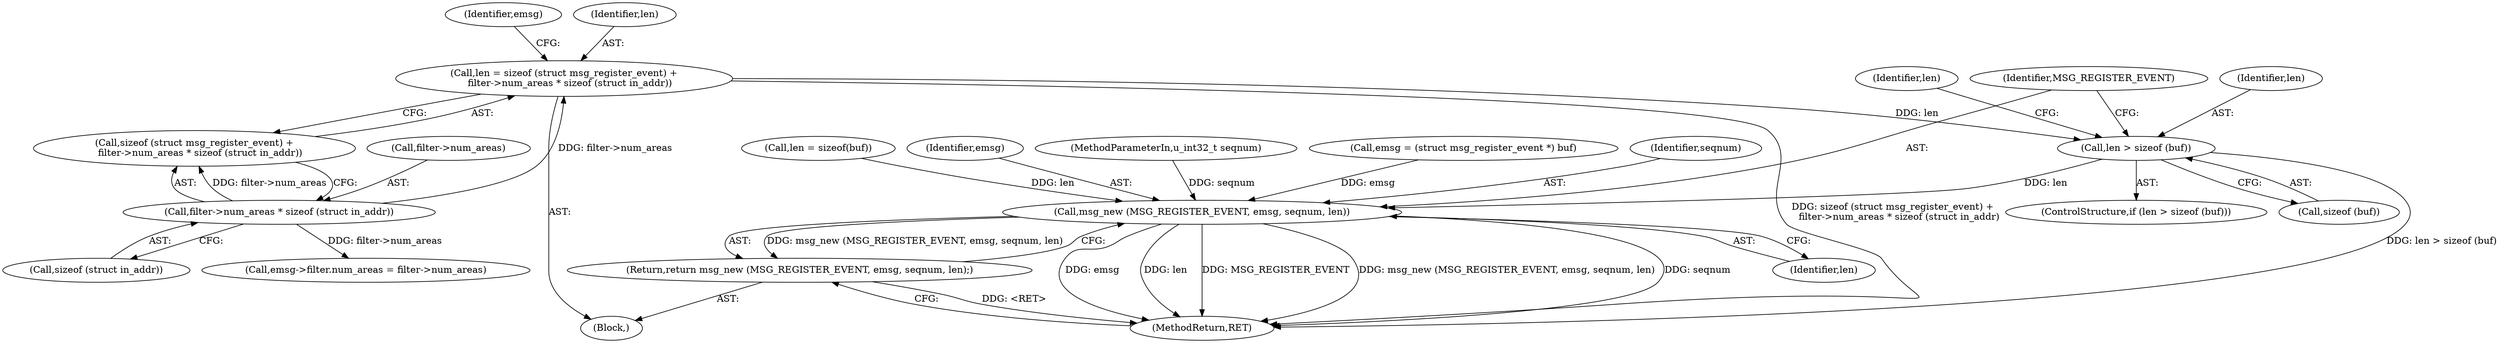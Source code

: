 digraph "0_savannah_3f872fe60463a931c5c766dbf8c36870c0023e88@API" {
"1000153" [label="(Call,len > sizeof (buf))"];
"1000113" [label="(Call,len = sizeof (struct msg_register_event) +\n    filter->num_areas * sizeof (struct in_addr))"];
"1000118" [label="(Call,filter->num_areas * sizeof (struct in_addr))"];
"1000162" [label="(Call,msg_new (MSG_REGISTER_EVENT, emsg, seqnum, len))"];
"1000161" [label="(Return,return msg_new (MSG_REGISTER_EVENT, emsg, seqnum, len);)"];
"1000154" [label="(Identifier,len)"];
"1000166" [label="(Identifier,len)"];
"1000162" [label="(Call,msg_new (MSG_REGISTER_EVENT, emsg, seqnum, len))"];
"1000161" [label="(Return,return msg_new (MSG_REGISTER_EVENT, emsg, seqnum, len);)"];
"1000122" [label="(Call,sizeof (struct in_addr))"];
"1000155" [label="(Call,sizeof (buf))"];
"1000153" [label="(Call,len > sizeof (buf))"];
"1000127" [label="(Identifier,emsg)"];
"1000163" [label="(Identifier,MSG_REGISTER_EVENT)"];
"1000108" [label="(Call,emsg = (struct msg_register_event *) buf)"];
"1000113" [label="(Call,len = sizeof (struct msg_register_event) +\n    filter->num_areas * sizeof (struct in_addr))"];
"1000158" [label="(Identifier,len)"];
"1000115" [label="(Call,sizeof (struct msg_register_event) +\n    filter->num_areas * sizeof (struct in_addr))"];
"1000114" [label="(Identifier,len)"];
"1000118" [label="(Call,filter->num_areas * sizeof (struct in_addr))"];
"1000119" [label="(Call,filter->num_areas)"];
"1000143" [label="(Call,emsg->filter.num_areas = filter->num_areas)"];
"1000165" [label="(Identifier,seqnum)"];
"1000157" [label="(Call,len = sizeof(buf))"];
"1000167" [label="(MethodReturn,RET)"];
"1000164" [label="(Identifier,emsg)"];
"1000152" [label="(ControlStructure,if (len > sizeof (buf)))"];
"1000104" [label="(Block,)"];
"1000102" [label="(MethodParameterIn,u_int32_t seqnum)"];
"1000153" -> "1000152"  [label="AST: "];
"1000153" -> "1000155"  [label="CFG: "];
"1000154" -> "1000153"  [label="AST: "];
"1000155" -> "1000153"  [label="AST: "];
"1000158" -> "1000153"  [label="CFG: "];
"1000163" -> "1000153"  [label="CFG: "];
"1000153" -> "1000167"  [label="DDG: len > sizeof (buf)"];
"1000113" -> "1000153"  [label="DDG: len"];
"1000153" -> "1000162"  [label="DDG: len"];
"1000113" -> "1000104"  [label="AST: "];
"1000113" -> "1000115"  [label="CFG: "];
"1000114" -> "1000113"  [label="AST: "];
"1000115" -> "1000113"  [label="AST: "];
"1000127" -> "1000113"  [label="CFG: "];
"1000113" -> "1000167"  [label="DDG: sizeof (struct msg_register_event) +\n    filter->num_areas * sizeof (struct in_addr)"];
"1000118" -> "1000113"  [label="DDG: filter->num_areas"];
"1000118" -> "1000115"  [label="AST: "];
"1000118" -> "1000122"  [label="CFG: "];
"1000119" -> "1000118"  [label="AST: "];
"1000122" -> "1000118"  [label="AST: "];
"1000115" -> "1000118"  [label="CFG: "];
"1000118" -> "1000115"  [label="DDG: filter->num_areas"];
"1000118" -> "1000143"  [label="DDG: filter->num_areas"];
"1000162" -> "1000161"  [label="AST: "];
"1000162" -> "1000166"  [label="CFG: "];
"1000163" -> "1000162"  [label="AST: "];
"1000164" -> "1000162"  [label="AST: "];
"1000165" -> "1000162"  [label="AST: "];
"1000166" -> "1000162"  [label="AST: "];
"1000161" -> "1000162"  [label="CFG: "];
"1000162" -> "1000167"  [label="DDG: emsg"];
"1000162" -> "1000167"  [label="DDG: len"];
"1000162" -> "1000167"  [label="DDG: MSG_REGISTER_EVENT"];
"1000162" -> "1000167"  [label="DDG: msg_new (MSG_REGISTER_EVENT, emsg, seqnum, len)"];
"1000162" -> "1000167"  [label="DDG: seqnum"];
"1000162" -> "1000161"  [label="DDG: msg_new (MSG_REGISTER_EVENT, emsg, seqnum, len)"];
"1000108" -> "1000162"  [label="DDG: emsg"];
"1000102" -> "1000162"  [label="DDG: seqnum"];
"1000157" -> "1000162"  [label="DDG: len"];
"1000161" -> "1000104"  [label="AST: "];
"1000167" -> "1000161"  [label="CFG: "];
"1000161" -> "1000167"  [label="DDG: <RET>"];
}
